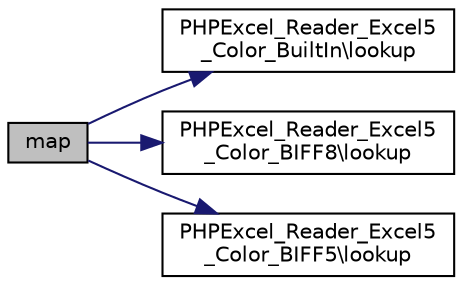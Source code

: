 digraph "map"
{
  edge [fontname="Helvetica",fontsize="10",labelfontname="Helvetica",labelfontsize="10"];
  node [fontname="Helvetica",fontsize="10",shape=record];
  rankdir="LR";
  Node0 [label="map",height=0.2,width=0.4,color="black", fillcolor="grey75", style="filled", fontcolor="black"];
  Node0 -> Node1 [color="midnightblue",fontsize="10",style="solid",fontname="Helvetica"];
  Node1 [label="PHPExcel_Reader_Excel5\l_Color_BuiltIn\\lookup",height=0.2,width=0.4,color="black", fillcolor="white", style="filled",URL="$class_p_h_p_excel___reader___excel5___color___built_in.html#a9cc101880b3bc2f399af4e106bedf288"];
  Node0 -> Node2 [color="midnightblue",fontsize="10",style="solid",fontname="Helvetica"];
  Node2 [label="PHPExcel_Reader_Excel5\l_Color_BIFF8\\lookup",height=0.2,width=0.4,color="black", fillcolor="white", style="filled",URL="$class_p_h_p_excel___reader___excel5___color___b_i_f_f8.html#a9cc101880b3bc2f399af4e106bedf288"];
  Node0 -> Node3 [color="midnightblue",fontsize="10",style="solid",fontname="Helvetica"];
  Node3 [label="PHPExcel_Reader_Excel5\l_Color_BIFF5\\lookup",height=0.2,width=0.4,color="black", fillcolor="white", style="filled",URL="$class_p_h_p_excel___reader___excel5___color___b_i_f_f5.html#a9cc101880b3bc2f399af4e106bedf288"];
}
